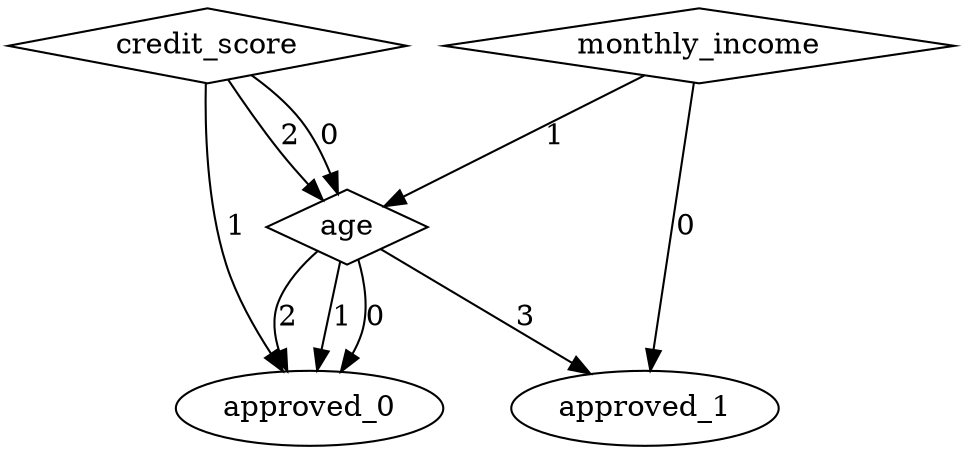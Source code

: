 digraph {
node [label=approved_1,style=""] approved_1
node [label=approved_0,style=""] approved_0
node [label=approved_0,style=""] approved_0
node [label=approved_0,style=""] approved_0
node [label=approved_1,style=""] approved_1
node [label=approved_0,style=""] approved_0
node [label=age,shape="diamond",style=""] 2
node [label=monthly_income,shape="diamond",style=""] 1
node [label=credit_score,shape="diamond",style=""] 0

2 -> approved_1 [label="3"]
2 -> approved_0 [label="2"]
2 -> approved_0 [label="1"]
2 -> approved_0 [label="0"]
1 -> 2 [label="1"]
1 -> approved_1 [label="0"]
0 -> 2 [label="2"]
0 -> approved_0 [label="1"]
0 -> 2 [label="0"]
}